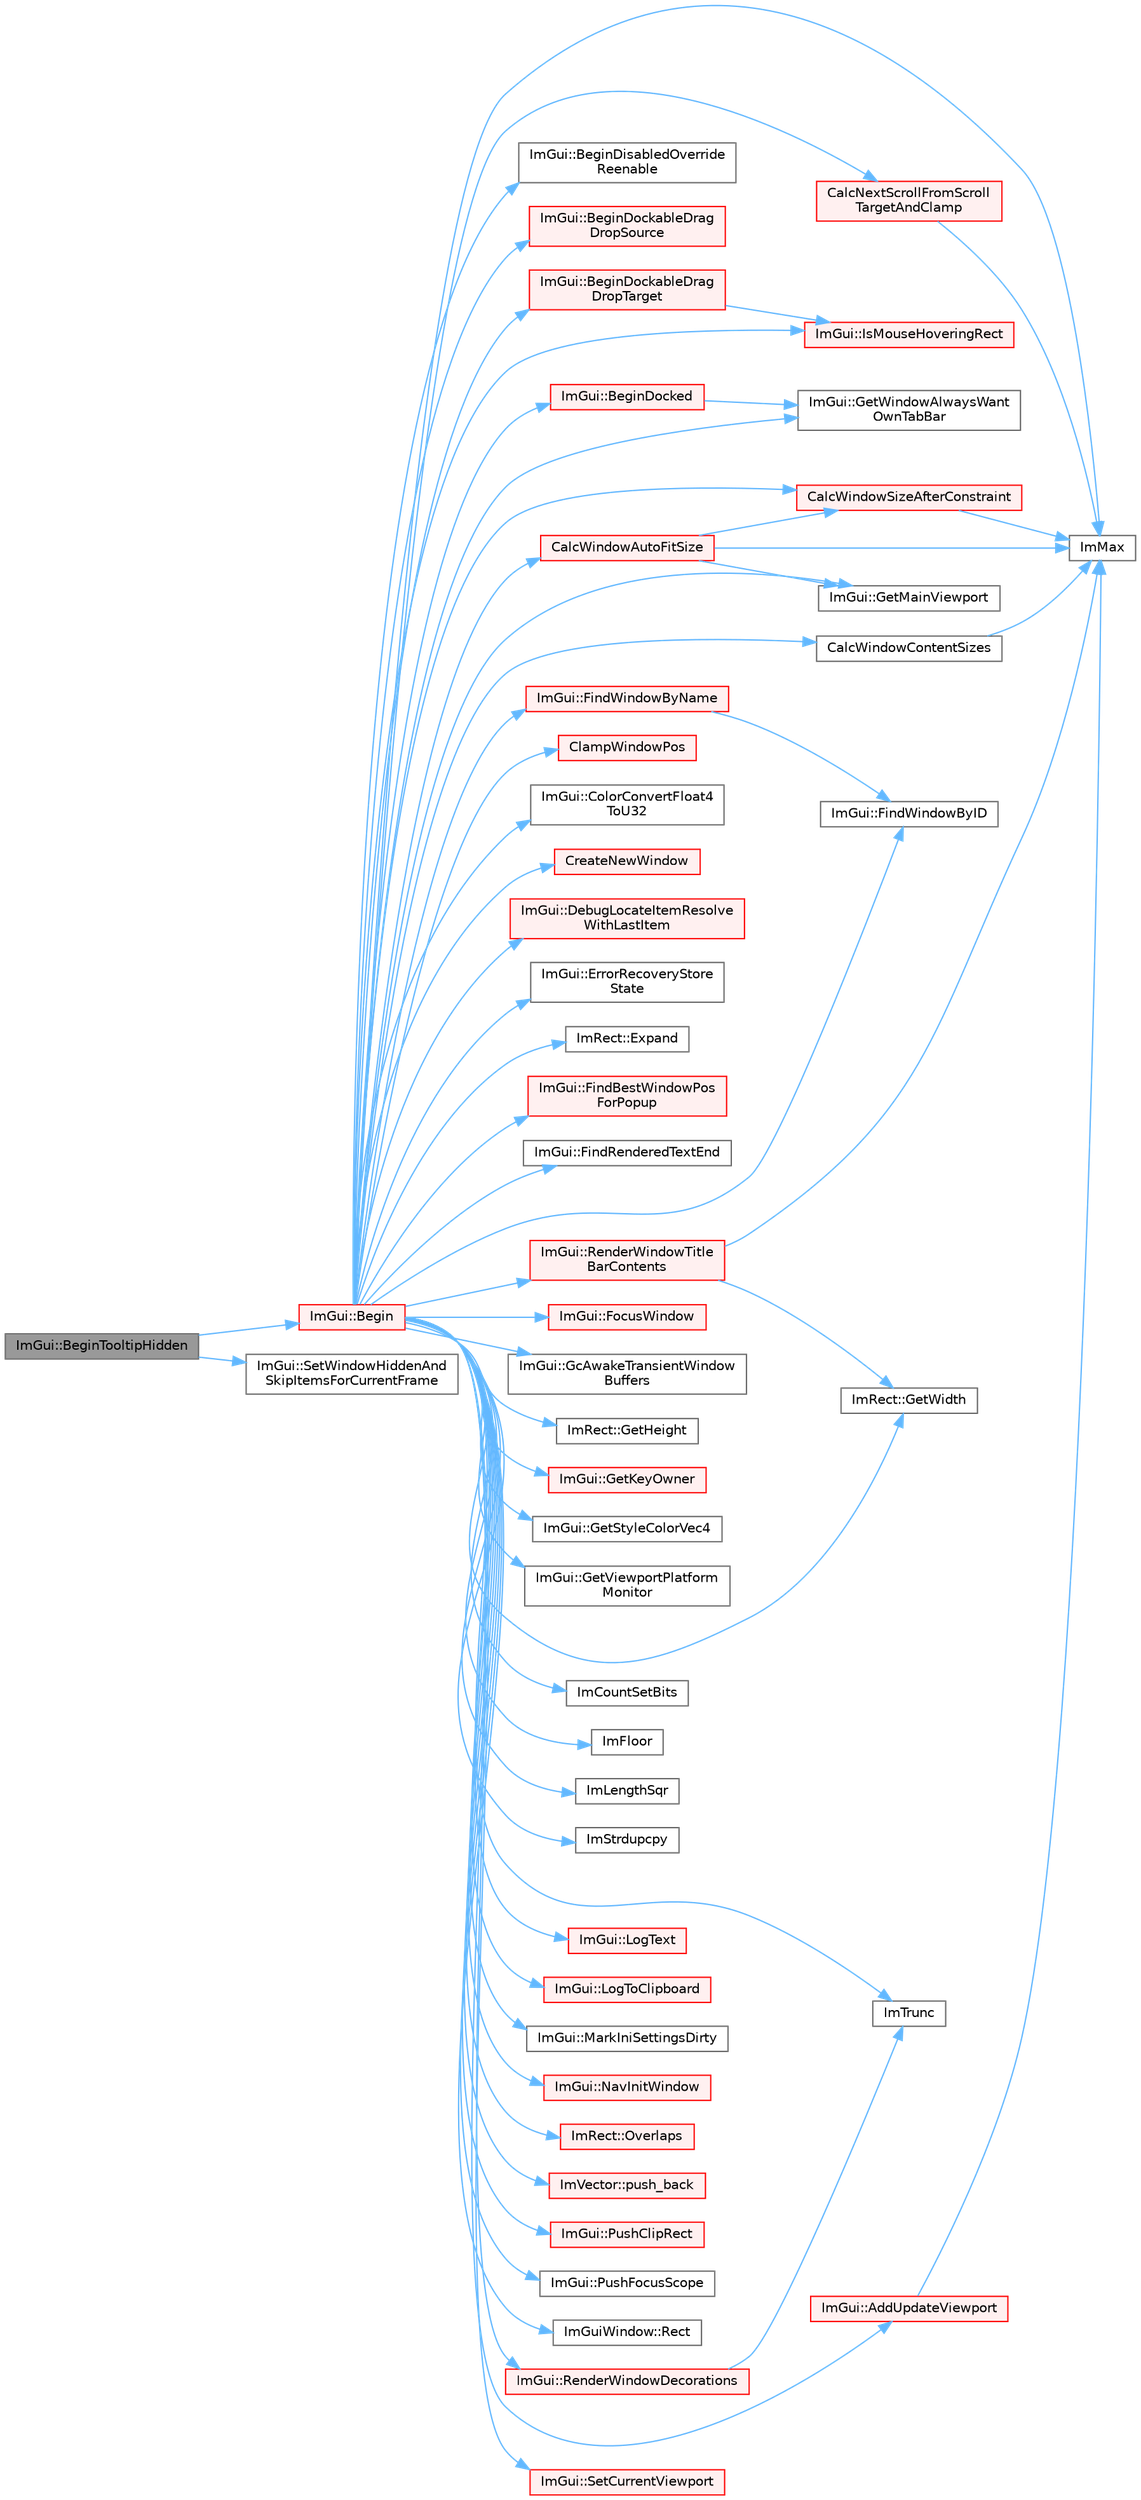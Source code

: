 digraph "ImGui::BeginTooltipHidden"
{
 // LATEX_PDF_SIZE
  bgcolor="transparent";
  edge [fontname=Helvetica,fontsize=10,labelfontname=Helvetica,labelfontsize=10];
  node [fontname=Helvetica,fontsize=10,shape=box,height=0.2,width=0.4];
  rankdir="LR";
  Node1 [id="Node000001",label="ImGui::BeginTooltipHidden",height=0.2,width=0.4,color="gray40", fillcolor="grey60", style="filled", fontcolor="black",tooltip=" "];
  Node1 -> Node2 [id="edge63_Node000001_Node000002",color="steelblue1",style="solid",tooltip=" "];
  Node2 [id="Node000002",label="ImGui::Begin",height=0.2,width=0.4,color="red", fillcolor="#FFF0F0", style="filled",URL="$namespace_im_gui.html#a581e58db0bc930bafa4a5d23093a2b99",tooltip=" "];
  Node2 -> Node3 [id="edge64_Node000002_Node000003",color="steelblue1",style="solid",tooltip=" "];
  Node3 [id="Node000003",label="ImGui::AddUpdateViewport",height=0.2,width=0.4,color="red", fillcolor="#FFF0F0", style="filled",URL="$namespace_im_gui.html#ada58e5d3e2efc3cef60f213d771408d8",tooltip=" "];
  Node3 -> Node5 [id="edge65_Node000003_Node000005",color="steelblue1",style="solid",tooltip=" "];
  Node5 [id="Node000005",label="ImMax",height=0.2,width=0.4,color="grey40", fillcolor="white", style="filled",URL="$imgui__internal_8h.html#a7667efd95147d0422f140917c71a9226",tooltip=" "];
  Node2 -> Node19 [id="edge66_Node000002_Node000019",color="steelblue1",style="solid",tooltip=" "];
  Node19 [id="Node000019",label="ImGui::BeginDisabledOverride\lReenable",height=0.2,width=0.4,color="grey40", fillcolor="white", style="filled",URL="$namespace_im_gui.html#a26b36756e219b7129f894e1c2feb17a8",tooltip=" "];
  Node2 -> Node20 [id="edge67_Node000002_Node000020",color="steelblue1",style="solid",tooltip=" "];
  Node20 [id="Node000020",label="ImGui::BeginDockableDrag\lDropSource",height=0.2,width=0.4,color="red", fillcolor="#FFF0F0", style="filled",URL="$namespace_im_gui.html#a7a435b1565d4884e42a5ee5667f21a1f",tooltip=" "];
  Node2 -> Node369 [id="edge68_Node000002_Node000369",color="steelblue1",style="solid",tooltip=" "];
  Node369 [id="Node000369",label="ImGui::BeginDockableDrag\lDropTarget",height=0.2,width=0.4,color="red", fillcolor="#FFF0F0", style="filled",URL="$namespace_im_gui.html#a1725ff3becdb963b97c16d69d4c9f308",tooltip=" "];
  Node369 -> Node76 [id="edge69_Node000369_Node000076",color="steelblue1",style="solid",tooltip=" "];
  Node76 [id="Node000076",label="ImGui::IsMouseHoveringRect",height=0.2,width=0.4,color="red", fillcolor="#FFF0F0", style="filled",URL="$namespace_im_gui.html#ae0b8ea0e06c457316d6aed6c5b2a1c25",tooltip=" "];
  Node2 -> Node413 [id="edge70_Node000002_Node000413",color="steelblue1",style="solid",tooltip=" "];
  Node413 [id="Node000413",label="ImGui::BeginDocked",height=0.2,width=0.4,color="red", fillcolor="#FFF0F0", style="filled",URL="$namespace_im_gui.html#a627bb85e7c0ab597360f63719bfb1e55",tooltip=" "];
  Node413 -> Node457 [id="edge71_Node000413_Node000457",color="steelblue1",style="solid",tooltip=" "];
  Node457 [id="Node000457",label="ImGui::GetWindowAlwaysWant\lOwnTabBar",height=0.2,width=0.4,color="grey40", fillcolor="white", style="filled",URL="$namespace_im_gui.html#ae1208499040a30ab6dfd30ca0d14fbc2",tooltip=" "];
  Node2 -> Node261 [id="edge72_Node000002_Node000261",color="steelblue1",style="solid",tooltip=" "];
  Node261 [id="Node000261",label="CalcNextScrollFromScroll\lTargetAndClamp",height=0.2,width=0.4,color="red", fillcolor="#FFF0F0", style="filled",URL="$imgui_8cpp.html#a07abb80a54115cb5cf9da03351e29533",tooltip=" "];
  Node261 -> Node5 [id="edge73_Node000261_Node000005",color="steelblue1",style="solid",tooltip=" "];
  Node2 -> Node237 [id="edge74_Node000002_Node000237",color="steelblue1",style="solid",tooltip=" "];
  Node237 [id="Node000237",label="CalcWindowAutoFitSize",height=0.2,width=0.4,color="red", fillcolor="#FFF0F0", style="filled",URL="$imgui_8cpp.html#acbe6338daf87dc6ab636f02f1367eb41",tooltip=" "];
  Node237 -> Node240 [id="edge75_Node000237_Node000240",color="steelblue1",style="solid",tooltip=" "];
  Node240 [id="Node000240",label="CalcWindowSizeAfterConstraint",height=0.2,width=0.4,color="red", fillcolor="#FFF0F0", style="filled",URL="$imgui_8cpp.html#a0c4618a6985c33c4936f1d9f1c7b26b4",tooltip=" "];
  Node240 -> Node5 [id="edge76_Node000240_Node000005",color="steelblue1",style="solid",tooltip=" "];
  Node237 -> Node241 [id="edge77_Node000237_Node000241",color="steelblue1",style="solid",tooltip=" "];
  Node241 [id="Node000241",label="ImGui::GetMainViewport",height=0.2,width=0.4,color="grey40", fillcolor="white", style="filled",URL="$namespace_im_gui.html#a7bf620af1d66ee7d7b06701894d23e60",tooltip=" "];
  Node237 -> Node5 [id="edge78_Node000237_Node000005",color="steelblue1",style="solid",tooltip=" "];
  Node2 -> Node242 [id="edge79_Node000002_Node000242",color="steelblue1",style="solid",tooltip=" "];
  Node242 [id="Node000242",label="CalcWindowContentSizes",height=0.2,width=0.4,color="grey40", fillcolor="white", style="filled",URL="$imgui_8cpp.html#a6eddef51b4880a9f1dca88837f71fc6e",tooltip=" "];
  Node242 -> Node5 [id="edge80_Node000242_Node000005",color="steelblue1",style="solid",tooltip=" "];
  Node2 -> Node240 [id="edge81_Node000002_Node000240",color="steelblue1",style="solid",tooltip=" "];
  Node2 -> Node459 [id="edge82_Node000002_Node000459",color="steelblue1",style="solid",tooltip=" "];
  Node459 [id="Node000459",label="ClampWindowPos",height=0.2,width=0.4,color="red", fillcolor="#FFF0F0", style="filled",URL="$imgui_8cpp.html#a27b88f27774c413d5578ab6a3f989872",tooltip=" "];
  Node2 -> Node88 [id="edge83_Node000002_Node000088",color="steelblue1",style="solid",tooltip=" "];
  Node88 [id="Node000088",label="ImGui::ColorConvertFloat4\lToU32",height=0.2,width=0.4,color="grey40", fillcolor="white", style="filled",URL="$namespace_im_gui.html#abe2691de0b1a71c774ab24cc91564a94",tooltip=" "];
  Node2 -> Node460 [id="edge84_Node000002_Node000460",color="steelblue1",style="solid",tooltip=" "];
  Node460 [id="Node000460",label="CreateNewWindow",height=0.2,width=0.4,color="red", fillcolor="#FFF0F0", style="filled",URL="$imgui_8cpp.html#a3c92847eb67e7138e6f9af0ee66d3b33",tooltip=" "];
  Node2 -> Node110 [id="edge85_Node000002_Node000110",color="steelblue1",style="solid",tooltip=" "];
  Node110 [id="Node000110",label="ImGui::DebugLocateItemResolve\lWithLastItem",height=0.2,width=0.4,color="red", fillcolor="#FFF0F0", style="filled",URL="$namespace_im_gui.html#ae8ab0d7dfc90af8e82db3ed9e7829219",tooltip=" "];
  Node2 -> Node466 [id="edge86_Node000002_Node000466",color="steelblue1",style="solid",tooltip=" "];
  Node466 [id="Node000466",label="ImGui::ErrorRecoveryStore\lState",height=0.2,width=0.4,color="grey40", fillcolor="white", style="filled",URL="$namespace_im_gui.html#ac961d81019f580ffaec6b8857635a348",tooltip=" "];
  Node2 -> Node191 [id="edge87_Node000002_Node000191",color="steelblue1",style="solid",tooltip=" "];
  Node191 [id="Node000191",label="ImRect::Expand",height=0.2,width=0.4,color="grey40", fillcolor="white", style="filled",URL="$struct_im_rect.html#af33a7424c3341d08acd69da30c27c753",tooltip=" "];
  Node2 -> Node467 [id="edge88_Node000002_Node000467",color="steelblue1",style="solid",tooltip=" "];
  Node467 [id="Node000467",label="ImGui::FindBestWindowPos\lForPopup",height=0.2,width=0.4,color="red", fillcolor="#FFF0F0", style="filled",URL="$namespace_im_gui.html#a310ff87cbe678e2c632bf1f5577a7fbd",tooltip=" "];
  Node2 -> Node146 [id="edge89_Node000002_Node000146",color="steelblue1",style="solid",tooltip=" "];
  Node146 [id="Node000146",label="ImGui::FindRenderedTextEnd",height=0.2,width=0.4,color="grey40", fillcolor="white", style="filled",URL="$namespace_im_gui.html#a7671e1dbc803a31b06081b52a771d83f",tooltip=" "];
  Node2 -> Node246 [id="edge90_Node000002_Node000246",color="steelblue1",style="solid",tooltip=" "];
  Node246 [id="Node000246",label="ImGui::FindWindowByID",height=0.2,width=0.4,color="grey40", fillcolor="white", style="filled",URL="$namespace_im_gui.html#a82204d8800dc3a072ddbcbd2aecc48ac",tooltip=" "];
  Node2 -> Node245 [id="edge91_Node000002_Node000245",color="steelblue1",style="solid",tooltip=" "];
  Node245 [id="Node000245",label="ImGui::FindWindowByName",height=0.2,width=0.4,color="red", fillcolor="#FFF0F0", style="filled",URL="$namespace_im_gui.html#abca25f22c02e73d5eb2e9c72c4557813",tooltip=" "];
  Node245 -> Node246 [id="edge92_Node000245_Node000246",color="steelblue1",style="solid",tooltip=" "];
  Node2 -> Node30 [id="edge93_Node000002_Node000030",color="steelblue1",style="solid",tooltip=" "];
  Node30 [id="Node000030",label="ImGui::FocusWindow",height=0.2,width=0.4,color="red", fillcolor="#FFF0F0", style="filled",URL="$namespace_im_gui.html#a27aa6f2f3aa11778c6d023b1b223f262",tooltip=" "];
  Node2 -> Node468 [id="edge94_Node000002_Node000468",color="steelblue1",style="solid",tooltip=" "];
  Node468 [id="Node000468",label="ImGui::GcAwakeTransientWindow\lBuffers",height=0.2,width=0.4,color="grey40", fillcolor="white", style="filled",URL="$namespace_im_gui.html#ad70feca33961fb47a8074074a8da2f80",tooltip=" "];
  Node2 -> Node13 [id="edge95_Node000002_Node000013",color="steelblue1",style="solid",tooltip=" "];
  Node13 [id="Node000013",label="ImRect::GetHeight",height=0.2,width=0.4,color="grey40", fillcolor="white", style="filled",URL="$struct_im_rect.html#a748d8ae9cb26508951ec6e2f2df0625b",tooltip=" "];
  Node2 -> Node469 [id="edge96_Node000002_Node000469",color="steelblue1",style="solid",tooltip=" "];
  Node469 [id="Node000469",label="ImGui::GetKeyOwner",height=0.2,width=0.4,color="red", fillcolor="#FFF0F0", style="filled",URL="$namespace_im_gui.html#a3976abb319f95d75fe9f6866f9956701",tooltip=" "];
  Node2 -> Node241 [id="edge97_Node000002_Node000241",color="steelblue1",style="solid",tooltip=" "];
  Node2 -> Node470 [id="edge98_Node000002_Node000470",color="steelblue1",style="solid",tooltip=" "];
  Node470 [id="Node000470",label="ImGui::GetStyleColorVec4",height=0.2,width=0.4,color="grey40", fillcolor="white", style="filled",URL="$namespace_im_gui.html#ad838e580972e2c4b3da2b0f60754b662",tooltip=" "];
  Node2 -> Node450 [id="edge99_Node000002_Node000450",color="steelblue1",style="solid",tooltip=" "];
  Node450 [id="Node000450",label="ImGui::GetViewportPlatform\lMonitor",height=0.2,width=0.4,color="grey40", fillcolor="white", style="filled",URL="$namespace_im_gui.html#a2f6bbca8b37a24999b5d04caa77ea6fd",tooltip=" "];
  Node2 -> Node14 [id="edge100_Node000002_Node000014",color="steelblue1",style="solid",tooltip=" "];
  Node14 [id="Node000014",label="ImRect::GetWidth",height=0.2,width=0.4,color="grey40", fillcolor="white", style="filled",URL="$struct_im_rect.html#afa75cb8491f20901c96166d17dcddac4",tooltip=" "];
  Node2 -> Node457 [id="edge101_Node000002_Node000457",color="steelblue1",style="solid",tooltip=" "];
  Node2 -> Node471 [id="edge102_Node000002_Node000471",color="steelblue1",style="solid",tooltip=" "];
  Node471 [id="Node000471",label="ImCountSetBits",height=0.2,width=0.4,color="grey40", fillcolor="white", style="filled",URL="$imgui__internal_8h.html#aacb58e1a4fda4df9644238d9679d1173",tooltip=" "];
  Node2 -> Node185 [id="edge103_Node000002_Node000185",color="steelblue1",style="solid",tooltip=" "];
  Node185 [id="Node000185",label="ImFloor",height=0.2,width=0.4,color="grey40", fillcolor="white", style="filled",URL="$imgui__internal_8h.html#a51a84b6be21807818b857a8565d97912",tooltip=" "];
  Node2 -> Node402 [id="edge104_Node000002_Node000402",color="steelblue1",style="solid",tooltip=" "];
  Node402 [id="Node000402",label="ImLengthSqr",height=0.2,width=0.4,color="grey40", fillcolor="white", style="filled",URL="$imgui__internal_8h.html#a2fa5cb39358b9b4b5fbe3750e648e19e",tooltip=" "];
  Node2 -> Node5 [id="edge105_Node000002_Node000005",color="steelblue1",style="solid",tooltip=" "];
  Node2 -> Node472 [id="edge106_Node000002_Node000472",color="steelblue1",style="solid",tooltip=" "];
  Node472 [id="Node000472",label="ImStrdupcpy",height=0.2,width=0.4,color="grey40", fillcolor="white", style="filled",URL="$imgui_8cpp.html#a06300f2f0f0cd710841ac9e7ef771354",tooltip=" "];
  Node2 -> Node96 [id="edge107_Node000002_Node000096",color="steelblue1",style="solid",tooltip=" "];
  Node96 [id="Node000096",label="ImTrunc",height=0.2,width=0.4,color="grey40", fillcolor="white", style="filled",URL="$imgui__internal_8h.html#a34870cae27ccd450c17ec3d3910b2da4",tooltip=" "];
  Node2 -> Node76 [id="edge108_Node000002_Node000076",color="steelblue1",style="solid",tooltip=" "];
  Node2 -> Node270 [id="edge109_Node000002_Node000270",color="steelblue1",style="solid",tooltip=" "];
  Node270 [id="Node000270",label="ImGui::LogText",height=0.2,width=0.4,color="red", fillcolor="#FFF0F0", style="filled",URL="$namespace_im_gui.html#aa548475d8f771ab6524d73d900a41198",tooltip=" "];
  Node2 -> Node473 [id="edge110_Node000002_Node000473",color="steelblue1",style="solid",tooltip=" "];
  Node473 [id="Node000473",label="ImGui::LogToClipboard",height=0.2,width=0.4,color="red", fillcolor="#FFF0F0", style="filled",URL="$namespace_im_gui.html#a70e12f01ecb65747c9a70b73555b6ec1",tooltip=" "];
  Node2 -> Node214 [id="edge111_Node000002_Node000214",color="steelblue1",style="solid",tooltip=" "];
  Node214 [id="Node000214",label="ImGui::MarkIniSettingsDirty",height=0.2,width=0.4,color="grey40", fillcolor="white", style="filled",URL="$namespace_im_gui.html#aee9b660c1d6786c00fc47c71c66eb1eb",tooltip=" "];
  Node2 -> Node475 [id="edge112_Node000002_Node000475",color="steelblue1",style="solid",tooltip=" "];
  Node475 [id="Node000475",label="ImGui::NavInitWindow",height=0.2,width=0.4,color="red", fillcolor="#FFF0F0", style="filled",URL="$namespace_im_gui.html#ae46a79d836c4b223c7030ea432e3ec15",tooltip=" "];
  Node2 -> Node150 [id="edge113_Node000002_Node000150",color="steelblue1",style="solid",tooltip=" "];
  Node150 [id="Node000150",label="ImRect::Overlaps",height=0.2,width=0.4,color="red", fillcolor="#FFF0F0", style="filled",URL="$struct_im_rect.html#a0af3bade3781e5e7c6afdf71ccfb0d43",tooltip=" "];
  Node2 -> Node97 [id="edge114_Node000002_Node000097",color="steelblue1",style="solid",tooltip=" "];
  Node97 [id="Node000097",label="ImVector::push_back",height=0.2,width=0.4,color="red", fillcolor="#FFF0F0", style="filled",URL="$struct_im_vector.html#aab5df48e0711a48bd12f3206e08c4108",tooltip=" "];
  Node2 -> Node102 [id="edge115_Node000002_Node000102",color="steelblue1",style="solid",tooltip=" "];
  Node102 [id="Node000102",label="ImGui::PushClipRect",height=0.2,width=0.4,color="red", fillcolor="#FFF0F0", style="filled",URL="$namespace_im_gui.html#a11c8bd8676e1281e15b24c9615b6904a",tooltip=" "];
  Node2 -> Node476 [id="edge116_Node000002_Node000476",color="steelblue1",style="solid",tooltip=" "];
  Node476 [id="Node000476",label="ImGui::PushFocusScope",height=0.2,width=0.4,color="grey40", fillcolor="white", style="filled",URL="$namespace_im_gui.html#ad10256d914b625cea7494b26c77b84ec",tooltip=" "];
  Node2 -> Node297 [id="edge117_Node000002_Node000297",color="steelblue1",style="solid",tooltip=" "];
  Node297 [id="Node000297",label="ImGuiWindow::Rect",height=0.2,width=0.4,color="grey40", fillcolor="white", style="filled",URL="$struct_im_gui_window.html#a147da28bf5d167cbe0a363c4a578dea1",tooltip=" "];
  Node2 -> Node477 [id="edge118_Node000002_Node000477",color="steelblue1",style="solid",tooltip=" "];
  Node477 [id="Node000477",label="ImGui::RenderWindowDecorations",height=0.2,width=0.4,color="red", fillcolor="#FFF0F0", style="filled",URL="$namespace_im_gui.html#a4f4924f0f74c0bd4201ca9656202f1f1",tooltip=" "];
  Node477 -> Node96 [id="edge119_Node000477_Node000096",color="steelblue1",style="solid",tooltip=" "];
  Node2 -> Node491 [id="edge120_Node000002_Node000491",color="steelblue1",style="solid",tooltip=" "];
  Node491 [id="Node000491",label="ImGui::RenderWindowTitle\lBarContents",height=0.2,width=0.4,color="red", fillcolor="#FFF0F0", style="filled",URL="$namespace_im_gui.html#a3f07fc97615db2b0864ce2aa3d3ee169",tooltip=" "];
  Node491 -> Node14 [id="edge121_Node000491_Node000014",color="steelblue1",style="solid",tooltip=" "];
  Node491 -> Node5 [id="edge122_Node000491_Node000005",color="steelblue1",style="solid",tooltip=" "];
  Node2 -> Node360 [id="edge123_Node000002_Node000360",color="steelblue1",style="solid",tooltip=" "];
  Node360 [id="Node000360",label="ImGui::SetCurrentViewport",height=0.2,width=0.4,color="red", fillcolor="#FFF0F0", style="filled",URL="$namespace_im_gui.html#a518a36249ab67227a13fd01a4236cbe1",tooltip=" "];
  Node1 -> Node28 [id="edge124_Node000001_Node000028",color="steelblue1",style="solid",tooltip=" "];
  Node28 [id="Node000028",label="ImGui::SetWindowHiddenAnd\lSkipItemsForCurrentFrame",height=0.2,width=0.4,color="grey40", fillcolor="white", style="filled",URL="$namespace_im_gui.html#a2a1dfd9dfa155f17d07c75f54130228b",tooltip=" "];
}
